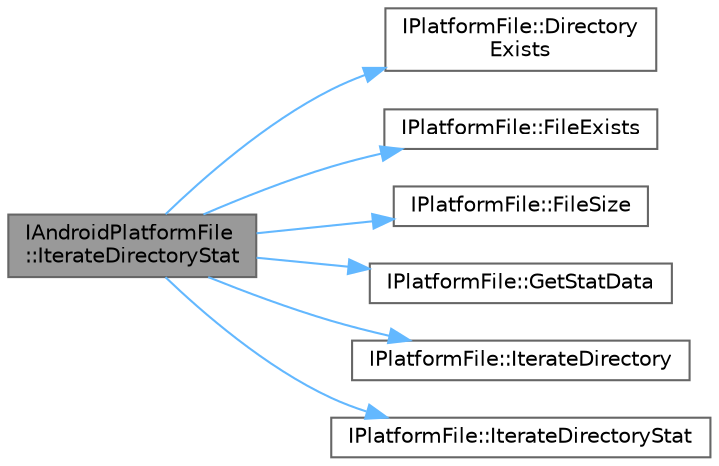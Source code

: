 digraph "IAndroidPlatformFile::IterateDirectoryStat"
{
 // INTERACTIVE_SVG=YES
 // LATEX_PDF_SIZE
  bgcolor="transparent";
  edge [fontname=Helvetica,fontsize=10,labelfontname=Helvetica,labelfontsize=10];
  node [fontname=Helvetica,fontsize=10,shape=box,height=0.2,width=0.4];
  rankdir="LR";
  Node1 [id="Node000001",label="IAndroidPlatformFile\l::IterateDirectoryStat",height=0.2,width=0.4,color="gray40", fillcolor="grey60", style="filled", fontcolor="black",tooltip=" "];
  Node1 -> Node2 [id="edge1_Node000001_Node000002",color="steelblue1",style="solid",tooltip=" "];
  Node2 [id="Node000002",label="IPlatformFile::Directory\lExists",height=0.2,width=0.4,color="grey40", fillcolor="white", style="filled",URL="$de/d1e/classIPlatformFile.html#a99067f94d3d10bd1affc43ef438d92a5",tooltip="Return true if the directory exists."];
  Node1 -> Node3 [id="edge2_Node000001_Node000003",color="steelblue1",style="solid",tooltip=" "];
  Node3 [id="Node000003",label="IPlatformFile::FileExists",height=0.2,width=0.4,color="grey40", fillcolor="white", style="filled",URL="$de/d1e/classIPlatformFile.html#ad8f394264fafbec49b59a7681d38f6e2",tooltip="Return true if the file exists."];
  Node1 -> Node4 [id="edge3_Node000001_Node000004",color="steelblue1",style="solid",tooltip=" "];
  Node4 [id="Node000004",label="IPlatformFile::FileSize",height=0.2,width=0.4,color="grey40", fillcolor="white", style="filled",URL="$de/d1e/classIPlatformFile.html#add275d487561b3bedda688db9dade3ec",tooltip="Return the size of the file, or -1 if it doesn't exist."];
  Node1 -> Node5 [id="edge4_Node000001_Node000005",color="steelblue1",style="solid",tooltip=" "];
  Node5 [id="Node000005",label="IPlatformFile::GetStatData",height=0.2,width=0.4,color="grey40", fillcolor="white", style="filled",URL="$de/d1e/classIPlatformFile.html#a44ff32d036faab6dd748857d71449147",tooltip="Return the stat data for the given file or directory."];
  Node1 -> Node6 [id="edge5_Node000001_Node000006",color="steelblue1",style="solid",tooltip=" "];
  Node6 [id="Node000006",label="IPlatformFile::IterateDirectory",height=0.2,width=0.4,color="grey40", fillcolor="white", style="filled",URL="$de/d1e/classIPlatformFile.html#a7c51b99de0b5c96aa74dab0416291a6c",tooltip="Call the Visit function of the visitor once for each file or directory in a single directory."];
  Node1 -> Node7 [id="edge6_Node000001_Node000007",color="steelblue1",style="solid",tooltip=" "];
  Node7 [id="Node000007",label="IPlatformFile::IterateDirectoryStat",height=0.2,width=0.4,color="grey40", fillcolor="white", style="filled",URL="$de/d1e/classIPlatformFile.html#a5499efe00118e8855759229df08c1aa1",tooltip="Call the Visit function of the visitor once for each file or directory in a single directory."];
}
